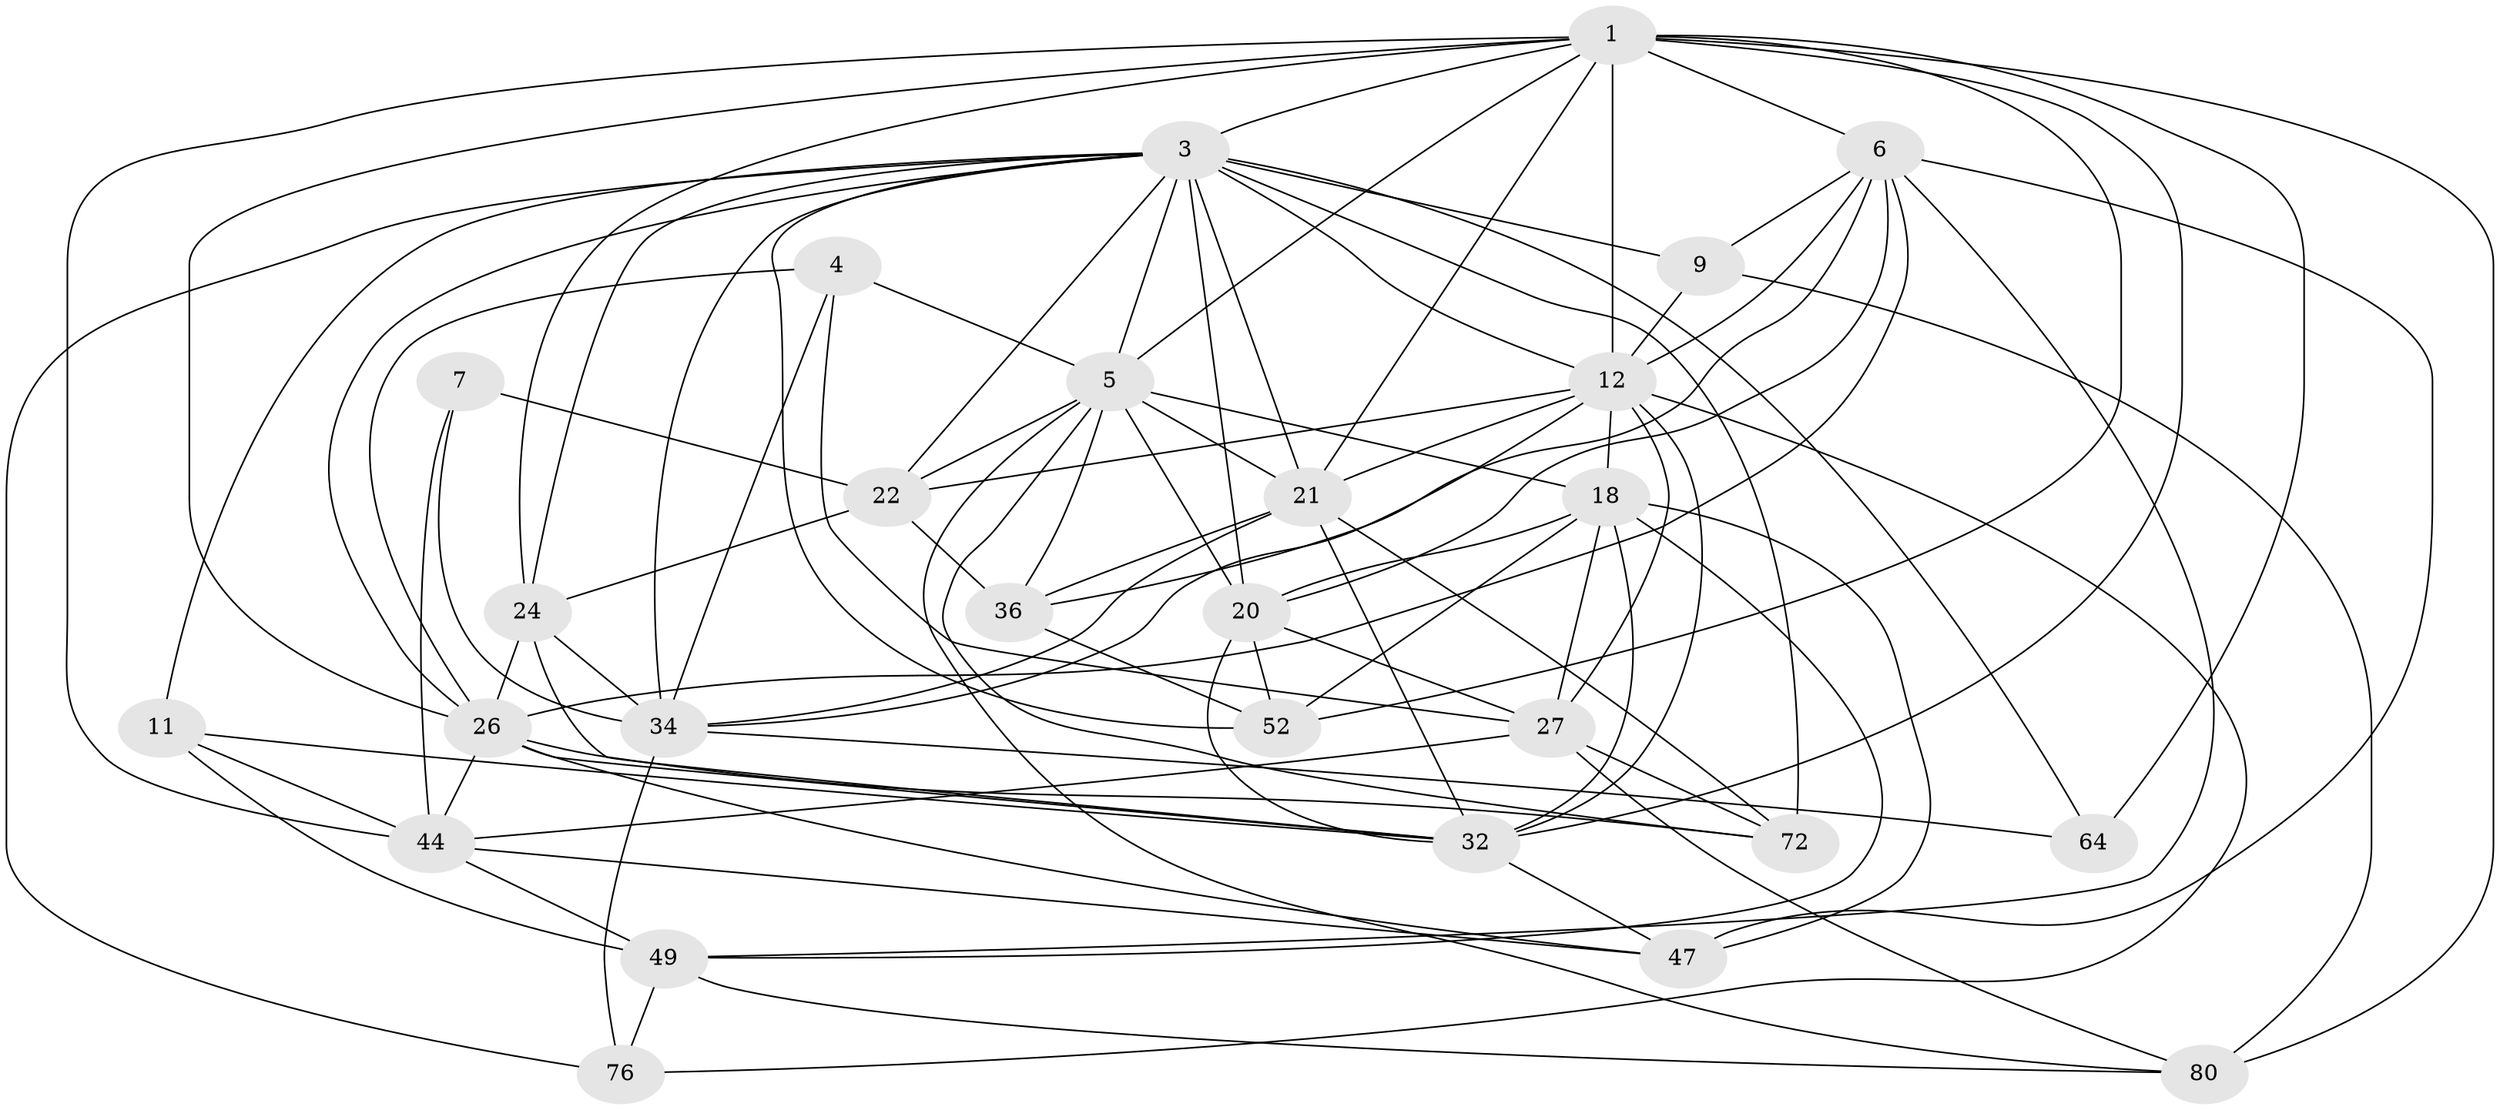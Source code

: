 // original degree distribution, {4: 1.0}
// Generated by graph-tools (version 1.1) at 2025/20/03/04/25 18:20:38]
// undirected, 27 vertices, 92 edges
graph export_dot {
graph [start="1"]
  node [color=gray90,style=filled];
  1 [super="+29+2+8"];
  3 [super="+10+25+17+48"];
  4;
  5 [super="+40+14"];
  6 [super="+55+19+15+77"];
  7;
  9 [super="+35"];
  11;
  12 [super="+16+54+13+85"];
  18 [super="+38+43+62"];
  20 [super="+45+84"];
  21 [super="+61+87+57"];
  22 [super="+42"];
  24 [super="+33"];
  26 [super="+41+53+71"];
  27 [super="+60+31"];
  32 [super="+69+39"];
  34 [super="+65+50"];
  36 [super="+83"];
  44 [super="+59+56"];
  47 [super="+88"];
  49 [super="+78"];
  52 [super="+66"];
  64;
  72 [super="+86"];
  76;
  80 [super="+89"];
  1 -- 12 [weight=2];
  1 -- 44;
  1 -- 6;
  1 -- 80 [weight=2];
  1 -- 52;
  1 -- 24;
  1 -- 3 [weight=2];
  1 -- 26 [weight=2];
  1 -- 32 [weight=3];
  1 -- 64;
  1 -- 5;
  1 -- 21;
  3 -- 9 [weight=3];
  3 -- 20 [weight=3];
  3 -- 22;
  3 -- 64 [weight=2];
  3 -- 34;
  3 -- 5;
  3 -- 11;
  3 -- 12 [weight=2];
  3 -- 76;
  3 -- 26;
  3 -- 52;
  3 -- 21 [weight=2];
  3 -- 24;
  3 -- 72 [weight=2];
  4 -- 34;
  4 -- 5;
  4 -- 27;
  4 -- 26;
  5 -- 80;
  5 -- 18;
  5 -- 36;
  5 -- 22;
  5 -- 72;
  5 -- 20;
  5 -- 21;
  6 -- 47;
  6 -- 12 [weight=2];
  6 -- 49;
  6 -- 20 [weight=2];
  6 -- 26 [weight=2];
  6 -- 9;
  6 -- 36 [weight=2];
  7 -- 22;
  7 -- 34;
  7 -- 44 [weight=2];
  9 -- 80;
  9 -- 12;
  11 -- 44;
  11 -- 32;
  11 -- 49;
  12 -- 21 [weight=2];
  12 -- 27 [weight=2];
  12 -- 34;
  12 -- 76;
  12 -- 32;
  12 -- 22;
  12 -- 18;
  18 -- 47 [weight=2];
  18 -- 27;
  18 -- 52 [weight=2];
  18 -- 32;
  18 -- 49;
  18 -- 20;
  20 -- 52;
  20 -- 32;
  20 -- 27;
  21 -- 32;
  21 -- 72;
  21 -- 34;
  21 -- 36;
  22 -- 24;
  22 -- 36;
  24 -- 34;
  24 -- 26;
  24 -- 32;
  26 -- 72;
  26 -- 44;
  26 -- 47;
  26 -- 32 [weight=2];
  27 -- 80;
  27 -- 72;
  27 -- 44;
  32 -- 47;
  34 -- 64;
  34 -- 76;
  36 -- 52;
  44 -- 49;
  44 -- 47;
  49 -- 80;
  49 -- 76;
}
